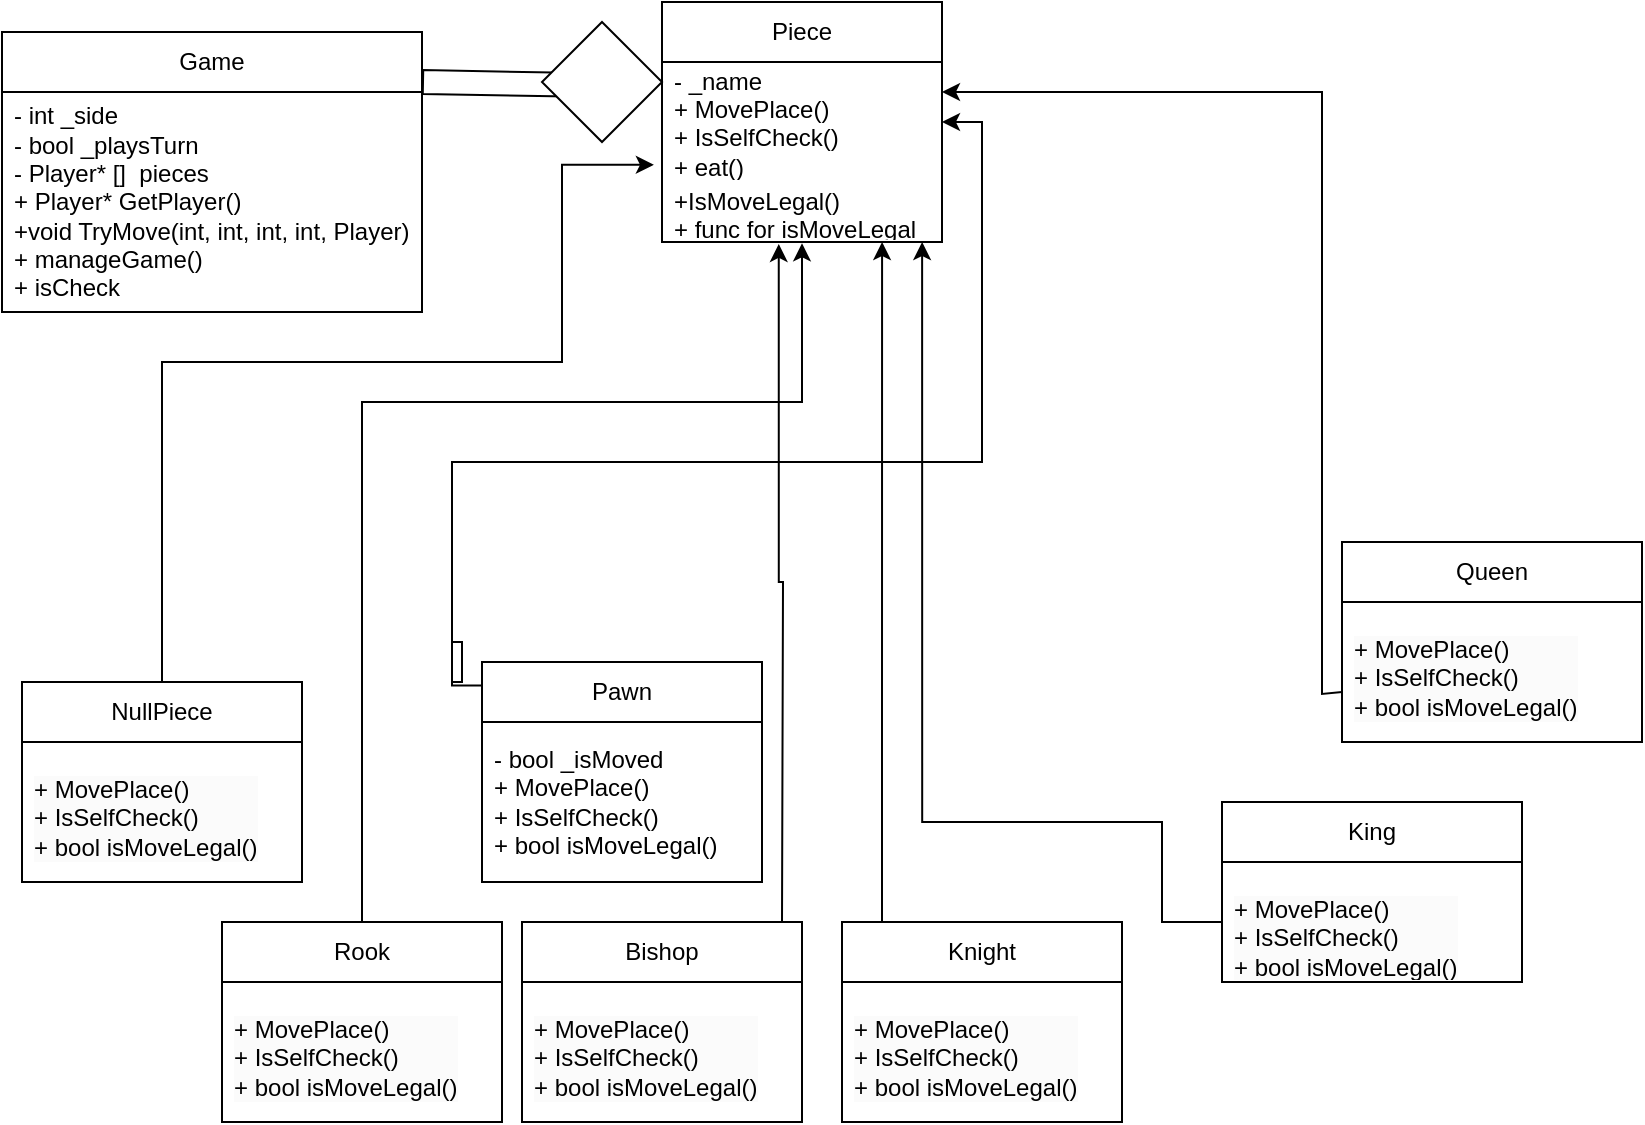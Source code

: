 <mxfile version="25.0.3">
  <diagram name="Page-1" id="KpkE8aBuHASH41pwANk7">
    <mxGraphModel dx="1444" dy="811" grid="1" gridSize="10" guides="1" tooltips="1" connect="1" arrows="1" fold="1" page="1" pageScale="1" pageWidth="850" pageHeight="1100" math="0" shadow="0">
      <root>
        <mxCell id="0" />
        <mxCell id="1" parent="0" />
        <mxCell id="4CrbES1AH4iWRrPJDii6-1" value="Piece" style="swimlane;fontStyle=0;childLayout=stackLayout;horizontal=1;startSize=30;horizontalStack=0;resizeParent=1;resizeParentMax=0;resizeLast=0;collapsible=1;marginBottom=0;whiteSpace=wrap;html=1;" parent="1" vertex="1">
          <mxGeometry x="340" y="10" width="140" height="120" as="geometry" />
        </mxCell>
        <mxCell id="4CrbES1AH4iWRrPJDii6-3" value="&lt;div&gt;- _name&lt;/div&gt;+ MovePlace()&lt;div&gt;+ IsSelfCheck()&lt;/div&gt;&lt;div&gt;+ eat()&lt;/div&gt;" style="text;strokeColor=none;fillColor=none;align=left;verticalAlign=middle;spacingLeft=4;spacingRight=4;overflow=hidden;points=[[0,0.5],[1,0.5]];portConstraint=eastwest;rotatable=0;whiteSpace=wrap;html=1;" parent="4CrbES1AH4iWRrPJDii6-1" vertex="1">
          <mxGeometry y="30" width="140" height="60" as="geometry" />
        </mxCell>
        <mxCell id="4CrbES1AH4iWRrPJDii6-4" value="+IsMoveLegal()&lt;div&gt;+ func for isMoveLegal&lt;/div&gt;" style="text;strokeColor=none;fillColor=none;align=left;verticalAlign=middle;spacingLeft=4;spacingRight=4;overflow=hidden;points=[[0,0.5],[1,0.5]];portConstraint=eastwest;rotatable=0;whiteSpace=wrap;html=1;" parent="4CrbES1AH4iWRrPJDii6-1" vertex="1">
          <mxGeometry y="90" width="140" height="30" as="geometry" />
        </mxCell>
        <mxCell id="4CrbES1AH4iWRrPJDii6-9" value="King" style="swimlane;fontStyle=0;childLayout=stackLayout;horizontal=1;startSize=30;horizontalStack=0;resizeParent=1;resizeParentMax=0;resizeLast=0;collapsible=1;marginBottom=0;whiteSpace=wrap;html=1;" parent="1" vertex="1">
          <mxGeometry x="620" y="410" width="150" height="90" as="geometry" />
        </mxCell>
        <mxCell id="4CrbES1AH4iWRrPJDii6-10" value="&#xa;&lt;div style=&quot;forced-color-adjust: none; color: rgb(0, 0, 0); font-family: Helvetica; font-size: 12px; font-style: normal; font-variant-ligatures: normal; font-variant-caps: normal; font-weight: 400; letter-spacing: normal; orphans: 2; text-align: left; text-indent: 0px; text-transform: none; widows: 2; word-spacing: 0px; -webkit-text-stroke-width: 0px; white-space: normal; background-color: rgb(251, 251, 251); text-decoration-thickness: initial; text-decoration-style: initial; text-decoration-color: initial;&quot;&gt;+ MovePlace()&lt;div style=&quot;forced-color-adjust: none;&quot;&gt;+ IsSelfCheck()&lt;/div&gt;&lt;/div&gt;&lt;div style=&quot;forced-color-adjust: none; color: rgb(0, 0, 0); font-family: Helvetica; font-size: 12px; font-style: normal; font-variant-ligatures: normal; font-variant-caps: normal; font-weight: 400; letter-spacing: normal; orphans: 2; text-align: left; text-indent: 0px; text-transform: none; widows: 2; word-spacing: 0px; -webkit-text-stroke-width: 0px; white-space: normal; background-color: rgb(251, 251, 251); text-decoration-thickness: initial; text-decoration-style: initial; text-decoration-color: initial;&quot;&gt;+ bool isMoveLegal()&lt;/div&gt;&#xa;&#xa;" style="text;strokeColor=none;fillColor=none;align=left;verticalAlign=middle;spacingLeft=4;spacingRight=4;overflow=hidden;points=[[0,0.5],[1,0.5]];portConstraint=eastwest;rotatable=0;whiteSpace=wrap;html=1;" parent="4CrbES1AH4iWRrPJDii6-9" vertex="1">
          <mxGeometry y="30" width="150" height="60" as="geometry" />
        </mxCell>
        <mxCell id="4CrbES1AH4iWRrPJDii6-14" value="Queen" style="swimlane;fontStyle=0;childLayout=stackLayout;horizontal=1;startSize=30;horizontalStack=0;resizeParent=1;resizeParentMax=0;resizeLast=0;collapsible=1;marginBottom=0;whiteSpace=wrap;html=1;" parent="1" vertex="1">
          <mxGeometry x="680" y="280" width="150" height="100" as="geometry" />
        </mxCell>
        <mxCell id="4CrbES1AH4iWRrPJDii6-15" value="&#xa;&lt;div style=&quot;forced-color-adjust: none; color: rgb(0, 0, 0); font-family: Helvetica; font-size: 12px; font-style: normal; font-variant-ligatures: normal; font-variant-caps: normal; font-weight: 400; letter-spacing: normal; orphans: 2; text-align: left; text-indent: 0px; text-transform: none; widows: 2; word-spacing: 0px; -webkit-text-stroke-width: 0px; white-space: normal; background-color: rgb(251, 251, 251); text-decoration-thickness: initial; text-decoration-style: initial; text-decoration-color: initial;&quot;&gt;+ MovePlace()&lt;div style=&quot;forced-color-adjust: none;&quot;&gt;+ IsSelfCheck()&lt;/div&gt;&lt;/div&gt;&lt;div style=&quot;forced-color-adjust: none; color: rgb(0, 0, 0); font-family: Helvetica; font-size: 12px; font-style: normal; font-variant-ligatures: normal; font-variant-caps: normal; font-weight: 400; letter-spacing: normal; orphans: 2; text-align: left; text-indent: 0px; text-transform: none; widows: 2; word-spacing: 0px; -webkit-text-stroke-width: 0px; white-space: normal; background-color: rgb(251, 251, 251); text-decoration-thickness: initial; text-decoration-style: initial; text-decoration-color: initial;&quot;&gt;+ bool isMoveLegal()&lt;/div&gt;&#xa;&#xa;" style="text;strokeColor=none;fillColor=none;align=left;verticalAlign=middle;spacingLeft=4;spacingRight=4;overflow=hidden;points=[[0,0.5],[1,0.5]];portConstraint=eastwest;rotatable=0;whiteSpace=wrap;html=1;" parent="4CrbES1AH4iWRrPJDii6-14" vertex="1">
          <mxGeometry y="30" width="150" height="70" as="geometry" />
        </mxCell>
        <mxCell id="4CrbES1AH4iWRrPJDii6-18" value="Rook" style="swimlane;fontStyle=0;childLayout=stackLayout;horizontal=1;startSize=30;horizontalStack=0;resizeParent=1;resizeParentMax=0;resizeLast=0;collapsible=1;marginBottom=0;whiteSpace=wrap;html=1;" parent="1" vertex="1">
          <mxGeometry x="120" y="470" width="140" height="100" as="geometry" />
        </mxCell>
        <mxCell id="4CrbES1AH4iWRrPJDii6-19" value="&#xa;&lt;div style=&quot;forced-color-adjust: none; color: rgb(0, 0, 0); font-family: Helvetica; font-size: 12px; font-style: normal; font-variant-ligatures: normal; font-variant-caps: normal; font-weight: 400; letter-spacing: normal; orphans: 2; text-align: left; text-indent: 0px; text-transform: none; widows: 2; word-spacing: 0px; -webkit-text-stroke-width: 0px; white-space: normal; background-color: rgb(251, 251, 251); text-decoration-thickness: initial; text-decoration-style: initial; text-decoration-color: initial;&quot;&gt;+ MovePlace()&lt;div style=&quot;forced-color-adjust: none;&quot;&gt;+ IsSelfCheck()&lt;/div&gt;&lt;/div&gt;&lt;div style=&quot;forced-color-adjust: none; color: rgb(0, 0, 0); font-family: Helvetica; font-size: 12px; font-style: normal; font-variant-ligatures: normal; font-variant-caps: normal; font-weight: 400; letter-spacing: normal; orphans: 2; text-align: left; text-indent: 0px; text-transform: none; widows: 2; word-spacing: 0px; -webkit-text-stroke-width: 0px; white-space: normal; background-color: rgb(251, 251, 251); text-decoration-thickness: initial; text-decoration-style: initial; text-decoration-color: initial;&quot;&gt;+ bool isMoveLegal()&lt;/div&gt;&#xa;&#xa;" style="text;strokeColor=none;fillColor=none;align=left;verticalAlign=middle;spacingLeft=4;spacingRight=4;overflow=hidden;points=[[0,0.5],[1,0.5]];portConstraint=eastwest;rotatable=0;whiteSpace=wrap;html=1;" parent="4CrbES1AH4iWRrPJDii6-18" vertex="1">
          <mxGeometry y="30" width="140" height="70" as="geometry" />
        </mxCell>
        <mxCell id="4CrbES1AH4iWRrPJDii6-32" style="edgeStyle=orthogonalEdgeStyle;rounded=0;orthogonalLoop=1;jettySize=auto;html=1;entryX=0.417;entryY=1.033;entryDx=0;entryDy=0;entryPerimeter=0;" parent="1" target="4CrbES1AH4iWRrPJDii6-4" edge="1">
          <mxGeometry relative="1" as="geometry">
            <mxPoint x="400.0" y="470" as="sourcePoint" />
            <mxPoint x="400" y="140" as="targetPoint" />
          </mxGeometry>
        </mxCell>
        <mxCell id="4CrbES1AH4iWRrPJDii6-22" value="Bishop" style="swimlane;fontStyle=0;childLayout=stackLayout;horizontal=1;startSize=30;horizontalStack=0;resizeParent=1;resizeParentMax=0;resizeLast=0;collapsible=1;marginBottom=0;whiteSpace=wrap;html=1;" parent="1" vertex="1">
          <mxGeometry x="270" y="470" width="140" height="100" as="geometry" />
        </mxCell>
        <mxCell id="4CrbES1AH4iWRrPJDii6-23" value="&#xa;&lt;div style=&quot;forced-color-adjust: none; color: rgb(0, 0, 0); font-family: Helvetica; font-size: 12px; font-style: normal; font-variant-ligatures: normal; font-variant-caps: normal; font-weight: 400; letter-spacing: normal; orphans: 2; text-align: left; text-indent: 0px; text-transform: none; widows: 2; word-spacing: 0px; -webkit-text-stroke-width: 0px; white-space: normal; background-color: rgb(251, 251, 251); text-decoration-thickness: initial; text-decoration-style: initial; text-decoration-color: initial;&quot;&gt;+ MovePlace()&lt;div style=&quot;forced-color-adjust: none;&quot;&gt;+ IsSelfCheck()&lt;/div&gt;&lt;/div&gt;&lt;div style=&quot;forced-color-adjust: none; color: rgb(0, 0, 0); font-family: Helvetica; font-size: 12px; font-style: normal; font-variant-ligatures: normal; font-variant-caps: normal; font-weight: 400; letter-spacing: normal; orphans: 2; text-align: left; text-indent: 0px; text-transform: none; widows: 2; word-spacing: 0px; -webkit-text-stroke-width: 0px; white-space: normal; background-color: rgb(251, 251, 251); text-decoration-thickness: initial; text-decoration-style: initial; text-decoration-color: initial;&quot;&gt;+ bool isMoveLegal()&lt;/div&gt;&#xa;&#xa;" style="text;strokeColor=none;fillColor=none;align=left;verticalAlign=middle;spacingLeft=4;spacingRight=4;overflow=hidden;points=[[0,0.5],[1,0.5]];portConstraint=eastwest;rotatable=0;whiteSpace=wrap;html=1;" parent="4CrbES1AH4iWRrPJDii6-22" vertex="1">
          <mxGeometry y="30" width="140" height="70" as="geometry" />
        </mxCell>
        <mxCell id="4CrbES1AH4iWRrPJDii6-33" style="edgeStyle=orthogonalEdgeStyle;rounded=0;orthogonalLoop=1;jettySize=auto;html=1;entryX=0.786;entryY=1;entryDx=0;entryDy=0;entryPerimeter=0;" parent="1" source="4CrbES1AH4iWRrPJDii6-26" target="4CrbES1AH4iWRrPJDii6-4" edge="1">
          <mxGeometry relative="1" as="geometry">
            <mxPoint x="150" y="190" as="targetPoint" />
            <Array as="points">
              <mxPoint x="450" y="390" />
              <mxPoint x="450" y="390" />
            </Array>
          </mxGeometry>
        </mxCell>
        <mxCell id="4CrbES1AH4iWRrPJDii6-26" value="Knight" style="swimlane;fontStyle=0;childLayout=stackLayout;horizontal=1;startSize=30;horizontalStack=0;resizeParent=1;resizeParentMax=0;resizeLast=0;collapsible=1;marginBottom=0;whiteSpace=wrap;html=1;" parent="1" vertex="1">
          <mxGeometry x="430" y="470" width="140" height="100" as="geometry" />
        </mxCell>
        <mxCell id="4CrbES1AH4iWRrPJDii6-27" value="&#xa;&lt;div style=&quot;forced-color-adjust: none; color: rgb(0, 0, 0); font-family: Helvetica; font-size: 12px; font-style: normal; font-variant-ligatures: normal; font-variant-caps: normal; font-weight: 400; letter-spacing: normal; orphans: 2; text-align: left; text-indent: 0px; text-transform: none; widows: 2; word-spacing: 0px; -webkit-text-stroke-width: 0px; white-space: normal; background-color: rgb(251, 251, 251); text-decoration-thickness: initial; text-decoration-style: initial; text-decoration-color: initial;&quot;&gt;+ MovePlace()&lt;div style=&quot;forced-color-adjust: none;&quot;&gt;+ IsSelfCheck()&lt;/div&gt;&lt;/div&gt;&lt;div style=&quot;forced-color-adjust: none; color: rgb(0, 0, 0); font-family: Helvetica; font-size: 12px; font-style: normal; font-variant-ligatures: normal; font-variant-caps: normal; font-weight: 400; letter-spacing: normal; orphans: 2; text-align: left; text-indent: 0px; text-transform: none; widows: 2; word-spacing: 0px; -webkit-text-stroke-width: 0px; white-space: normal; background-color: rgb(251, 251, 251); text-decoration-thickness: initial; text-decoration-style: initial; text-decoration-color: initial;&quot;&gt;+ bool isMoveLegal()&lt;/div&gt;&#xa;&#xa;" style="text;strokeColor=none;fillColor=none;align=left;verticalAlign=middle;spacingLeft=4;spacingRight=4;overflow=hidden;points=[[0,0.5],[1,0.5]];portConstraint=eastwest;rotatable=0;whiteSpace=wrap;html=1;" parent="4CrbES1AH4iWRrPJDii6-26" vertex="1">
          <mxGeometry y="30" width="140" height="70" as="geometry" />
        </mxCell>
        <mxCell id="4CrbES1AH4iWRrPJDii6-30" style="edgeStyle=orthogonalEdgeStyle;rounded=0;orthogonalLoop=1;jettySize=auto;html=1;exitX=0.02;exitY=0.107;exitDx=0;exitDy=0;entryX=1;entryY=0.5;entryDx=0;entryDy=0;exitPerimeter=0;" parent="1" target="4CrbES1AH4iWRrPJDii6-3" edge="1" source="4CrbES1AH4iWRrPJDii6-5">
          <mxGeometry relative="1" as="geometry">
            <mxPoint x="270" y="355" as="sourcePoint" />
            <Array as="points">
              <mxPoint x="235" y="352" />
              <mxPoint x="235" y="330" />
              <mxPoint x="240" y="330" />
              <mxPoint x="240" y="350" />
              <mxPoint x="235" y="350" />
              <mxPoint x="235" y="240" />
              <mxPoint x="500" y="240" />
              <mxPoint x="500" y="70" />
            </Array>
          </mxGeometry>
        </mxCell>
        <mxCell id="4CrbES1AH4iWRrPJDii6-31" style="edgeStyle=orthogonalEdgeStyle;rounded=0;orthogonalLoop=1;jettySize=auto;html=1;entryX=0.5;entryY=1.022;entryDx=0;entryDy=0;entryPerimeter=0;" parent="1" source="4CrbES1AH4iWRrPJDii6-18" target="4CrbES1AH4iWRrPJDii6-4" edge="1">
          <mxGeometry relative="1" as="geometry">
            <Array as="points">
              <mxPoint x="190" y="210" />
              <mxPoint x="410" y="210" />
            </Array>
          </mxGeometry>
        </mxCell>
        <mxCell id="4CrbES1AH4iWRrPJDii6-34" style="edgeStyle=orthogonalEdgeStyle;rounded=0;orthogonalLoop=1;jettySize=auto;html=1;entryX=0.929;entryY=1;entryDx=0;entryDy=0;entryPerimeter=0;" parent="1" edge="1" target="4CrbES1AH4iWRrPJDii6-4" source="4CrbES1AH4iWRrPJDii6-10">
          <mxGeometry relative="1" as="geometry">
            <mxPoint x="480" y="355.043" as="sourcePoint" />
            <mxPoint x="470" y="140" as="targetPoint" />
            <Array as="points">
              <mxPoint x="590" y="470" />
              <mxPoint x="590" y="420" />
              <mxPoint x="470" y="420" />
            </Array>
          </mxGeometry>
        </mxCell>
        <mxCell id="4CrbES1AH4iWRrPJDii6-36" style="edgeStyle=orthogonalEdgeStyle;rounded=0;orthogonalLoop=1;jettySize=auto;html=1;entryX=1;entryY=0.5;entryDx=0;entryDy=0;" parent="1" edge="1">
          <mxGeometry relative="1" as="geometry">
            <mxPoint x="680" y="355.043" as="sourcePoint" />
            <mxPoint x="480" y="55" as="targetPoint" />
            <Array as="points">
              <mxPoint x="670" y="356" />
              <mxPoint x="670" y="55" />
            </Array>
          </mxGeometry>
        </mxCell>
        <mxCell id="4CrbES1AH4iWRrPJDii6-5" value="Pawn" style="swimlane;fontStyle=0;childLayout=stackLayout;horizontal=1;startSize=30;horizontalStack=0;resizeParent=1;resizeParentMax=0;resizeLast=0;collapsible=1;marginBottom=0;whiteSpace=wrap;html=1;" parent="1" vertex="1">
          <mxGeometry x="250" y="340" width="140" height="110" as="geometry">
            <mxRectangle x="270" y="280" width="70" height="30" as="alternateBounds" />
          </mxGeometry>
        </mxCell>
        <mxCell id="4CrbES1AH4iWRrPJDii6-6" value="- bool _isMoved&lt;div&gt;+ MovePlace()&lt;div&gt;+ IsSelfCheck()&lt;/div&gt;&lt;/div&gt;&lt;div&gt;+ bool isMoveLegal()&lt;/div&gt;" style="text;strokeColor=none;fillColor=none;align=left;verticalAlign=middle;spacingLeft=4;spacingRight=4;overflow=hidden;points=[[0,0.5],[1,0.5]];portConstraint=eastwest;rotatable=0;whiteSpace=wrap;html=1;" parent="4CrbES1AH4iWRrPJDii6-5" vertex="1">
          <mxGeometry y="30" width="140" height="80" as="geometry" />
        </mxCell>
        <mxCell id="4CrbES1AH4iWRrPJDii6-37" value="Game" style="swimlane;fontStyle=0;childLayout=stackLayout;horizontal=1;startSize=30;horizontalStack=0;resizeParent=1;resizeParentMax=0;resizeLast=0;collapsible=1;marginBottom=0;whiteSpace=wrap;html=1;" parent="1" vertex="1">
          <mxGeometry x="10" y="25" width="210" height="140" as="geometry" />
        </mxCell>
        <mxCell id="4CrbES1AH4iWRrPJDii6-38" value="- int _side&lt;div&gt;- bool _playsTurn&lt;br&gt;&lt;div&gt;- Player* []&amp;nbsp; pieces&lt;/div&gt;&lt;div&gt;+ Player* GetPlayer()&lt;/div&gt;&lt;div&gt;+void TryMove(int, int,&amp;nbsp;&lt;span style=&quot;background-color: initial;&quot;&gt;int, int, Player&lt;/span&gt;&lt;span style=&quot;background-color: initial;&quot;&gt;)&lt;/span&gt;&lt;/div&gt;&lt;/div&gt;&lt;div&gt;+ manageGame()&lt;/div&gt;&lt;div&gt;+ isCheck&lt;/div&gt;" style="text;strokeColor=none;fillColor=none;align=left;verticalAlign=middle;spacingLeft=4;spacingRight=4;overflow=hidden;points=[[0,0.5],[1,0.5]];portConstraint=eastwest;rotatable=0;whiteSpace=wrap;html=1;" parent="4CrbES1AH4iWRrPJDii6-37" vertex="1">
          <mxGeometry y="30" width="210" height="110" as="geometry" />
        </mxCell>
        <mxCell id="4CrbES1AH4iWRrPJDii6-46" value="NullPiece" style="swimlane;fontStyle=0;childLayout=stackLayout;horizontal=1;startSize=30;horizontalStack=0;resizeParent=1;resizeParentMax=0;resizeLast=0;collapsible=1;marginBottom=0;whiteSpace=wrap;html=1;" parent="1" vertex="1">
          <mxGeometry x="20" y="350" width="140" height="100" as="geometry" />
        </mxCell>
        <mxCell id="4CrbES1AH4iWRrPJDii6-47" value="&#xa;&lt;div style=&quot;forced-color-adjust: none; color: rgb(0, 0, 0); font-family: Helvetica; font-size: 12px; font-style: normal; font-variant-ligatures: normal; font-variant-caps: normal; font-weight: 400; letter-spacing: normal; orphans: 2; text-align: left; text-indent: 0px; text-transform: none; widows: 2; word-spacing: 0px; -webkit-text-stroke-width: 0px; white-space: normal; background-color: rgb(251, 251, 251); text-decoration-thickness: initial; text-decoration-style: initial; text-decoration-color: initial;&quot;&gt;+ MovePlace()&lt;div style=&quot;forced-color-adjust: none;&quot;&gt;+ IsSelfCheck()&lt;/div&gt;&lt;/div&gt;&lt;div style=&quot;forced-color-adjust: none; color: rgb(0, 0, 0); font-family: Helvetica; font-size: 12px; font-style: normal; font-variant-ligatures: normal; font-variant-caps: normal; font-weight: 400; letter-spacing: normal; orphans: 2; text-align: left; text-indent: 0px; text-transform: none; widows: 2; word-spacing: 0px; -webkit-text-stroke-width: 0px; white-space: normal; background-color: rgb(251, 251, 251); text-decoration-thickness: initial; text-decoration-style: initial; text-decoration-color: initial;&quot;&gt;+ bool isMoveLegal()&lt;/div&gt;&#xa;&#xa;" style="text;strokeColor=none;fillColor=none;align=left;verticalAlign=middle;spacingLeft=4;spacingRight=4;overflow=hidden;points=[[0,0.5],[1,0.5]];portConstraint=eastwest;rotatable=0;whiteSpace=wrap;html=1;" parent="4CrbES1AH4iWRrPJDii6-46" vertex="1">
          <mxGeometry y="30" width="140" height="70" as="geometry" />
        </mxCell>
        <mxCell id="4CrbES1AH4iWRrPJDii6-50" style="edgeStyle=orthogonalEdgeStyle;rounded=0;orthogonalLoop=1;jettySize=auto;html=1;entryX=-0.029;entryY=0.857;entryDx=0;entryDy=0;entryPerimeter=0;" parent="1" source="4CrbES1AH4iWRrPJDii6-46" target="4CrbES1AH4iWRrPJDii6-3" edge="1">
          <mxGeometry relative="1" as="geometry">
            <mxPoint x="290" y="180" as="targetPoint" />
            <Array as="points">
              <mxPoint x="90" y="190" />
              <mxPoint x="290" y="190" />
              <mxPoint x="290" y="91" />
            </Array>
          </mxGeometry>
        </mxCell>
        <mxCell id="eRxZrlaiPW3UhjMKaGua-2" value="" style="shape=flexArrow;endArrow=classic;html=1;rounded=0;width=11.905;endSize=9.3;" edge="1" parent="1">
          <mxGeometry width="50" height="50" relative="1" as="geometry">
            <mxPoint x="220" y="50" as="sourcePoint" />
            <mxPoint x="330" y="52" as="targetPoint" />
          </mxGeometry>
        </mxCell>
        <mxCell id="4CrbES1AH4iWRrPJDii6-42" value="" style="rhombus;whiteSpace=wrap;html=1;" parent="1" vertex="1">
          <mxGeometry x="280" y="20" width="60" height="60" as="geometry" />
        </mxCell>
      </root>
    </mxGraphModel>
  </diagram>
</mxfile>
